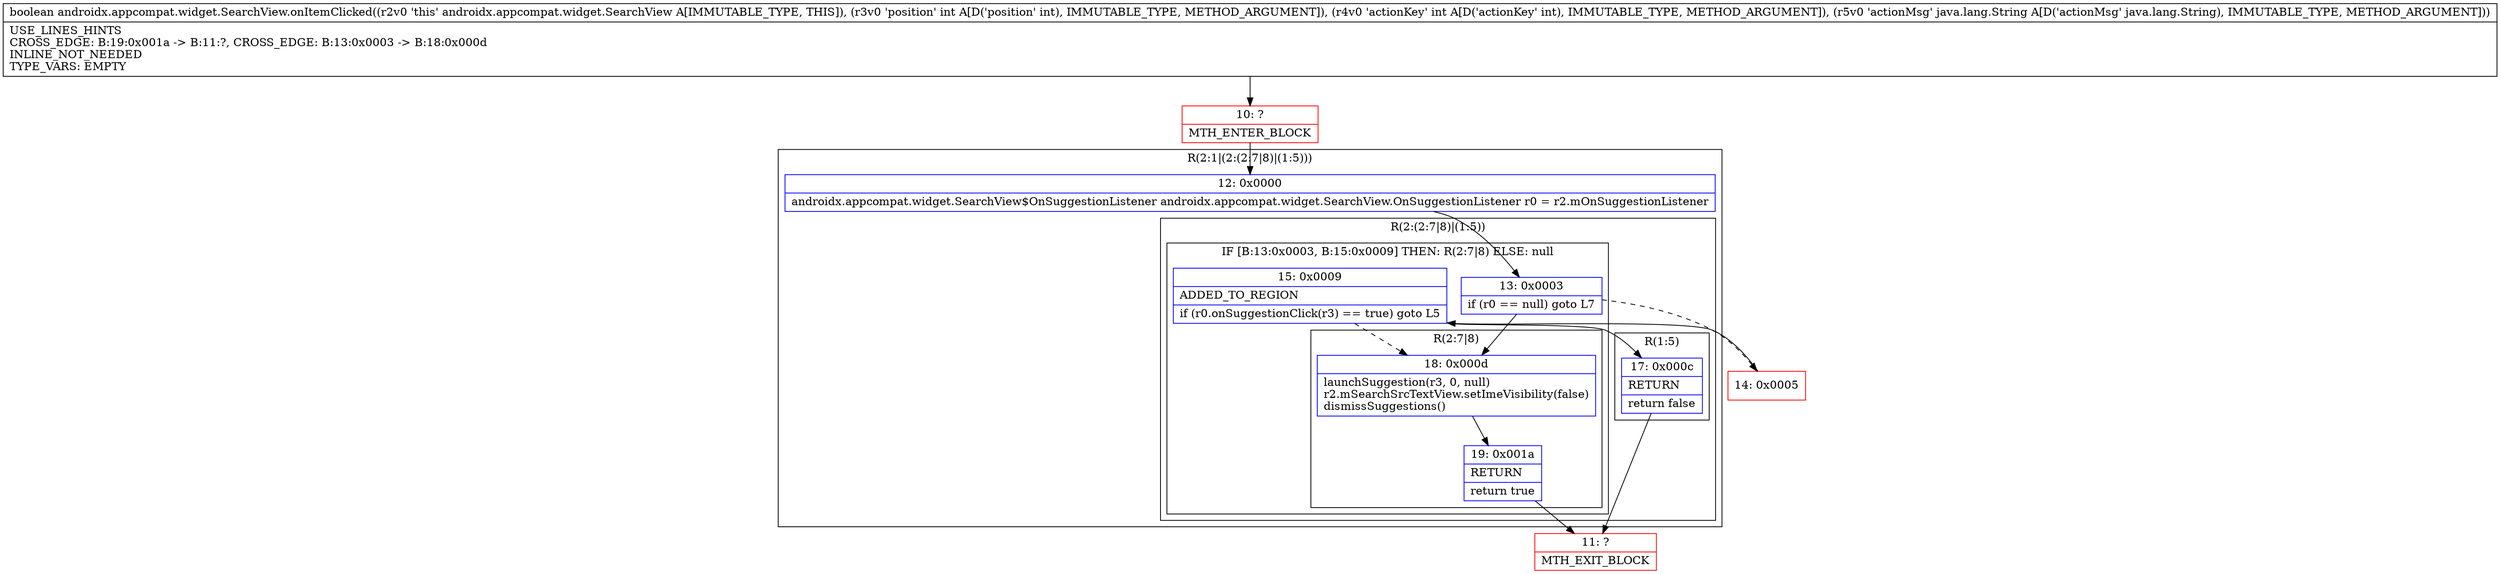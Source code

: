 digraph "CFG forandroidx.appcompat.widget.SearchView.onItemClicked(IILjava\/lang\/String;)Z" {
subgraph cluster_Region_609661069 {
label = "R(2:1|(2:(2:7|8)|(1:5)))";
node [shape=record,color=blue];
Node_12 [shape=record,label="{12\:\ 0x0000|androidx.appcompat.widget.SearchView$OnSuggestionListener androidx.appcompat.widget.SearchView.OnSuggestionListener r0 = r2.mOnSuggestionListener\l}"];
subgraph cluster_Region_300355988 {
label = "R(2:(2:7|8)|(1:5))";
node [shape=record,color=blue];
subgraph cluster_IfRegion_721811723 {
label = "IF [B:13:0x0003, B:15:0x0009] THEN: R(2:7|8) ELSE: null";
node [shape=record,color=blue];
Node_13 [shape=record,label="{13\:\ 0x0003|if (r0 == null) goto L7\l}"];
Node_15 [shape=record,label="{15\:\ 0x0009|ADDED_TO_REGION\l|if (r0.onSuggestionClick(r3) == true) goto L5\l}"];
subgraph cluster_Region_71699531 {
label = "R(2:7|8)";
node [shape=record,color=blue];
Node_18 [shape=record,label="{18\:\ 0x000d|launchSuggestion(r3, 0, null)\lr2.mSearchSrcTextView.setImeVisibility(false)\ldismissSuggestions()\l}"];
Node_19 [shape=record,label="{19\:\ 0x001a|RETURN\l|return true\l}"];
}
}
subgraph cluster_Region_992688720 {
label = "R(1:5)";
node [shape=record,color=blue];
Node_17 [shape=record,label="{17\:\ 0x000c|RETURN\l|return false\l}"];
}
}
}
Node_10 [shape=record,color=red,label="{10\:\ ?|MTH_ENTER_BLOCK\l}"];
Node_14 [shape=record,color=red,label="{14\:\ 0x0005}"];
Node_11 [shape=record,color=red,label="{11\:\ ?|MTH_EXIT_BLOCK\l}"];
MethodNode[shape=record,label="{boolean androidx.appcompat.widget.SearchView.onItemClicked((r2v0 'this' androidx.appcompat.widget.SearchView A[IMMUTABLE_TYPE, THIS]), (r3v0 'position' int A[D('position' int), IMMUTABLE_TYPE, METHOD_ARGUMENT]), (r4v0 'actionKey' int A[D('actionKey' int), IMMUTABLE_TYPE, METHOD_ARGUMENT]), (r5v0 'actionMsg' java.lang.String A[D('actionMsg' java.lang.String), IMMUTABLE_TYPE, METHOD_ARGUMENT]))  | USE_LINES_HINTS\lCROSS_EDGE: B:19:0x001a \-\> B:11:?, CROSS_EDGE: B:13:0x0003 \-\> B:18:0x000d\lINLINE_NOT_NEEDED\lTYPE_VARS: EMPTY\l}"];
MethodNode -> Node_10;Node_12 -> Node_13;
Node_13 -> Node_14[style=dashed];
Node_13 -> Node_18;
Node_15 -> Node_17;
Node_15 -> Node_18[style=dashed];
Node_18 -> Node_19;
Node_19 -> Node_11;
Node_17 -> Node_11;
Node_10 -> Node_12;
Node_14 -> Node_15;
}

